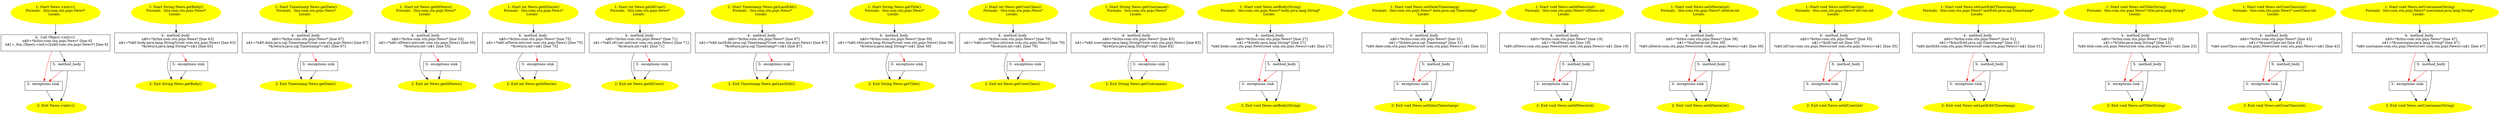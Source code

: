 /* @generated */
digraph cfg {
"com.stn.pojo.News.<init>().0283f598518ac07ececd1b25e501e0f2_1" [label="1: Start News.<init>()\nFormals:  this:com.stn.pojo.News*\nLocals:  \n  " color=yellow style=filled]
	

	 "com.stn.pojo.News.<init>().0283f598518ac07ececd1b25e501e0f2_1" -> "com.stn.pojo.News.<init>().0283f598518ac07ececd1b25e501e0f2_4" ;
"com.stn.pojo.News.<init>().0283f598518ac07ececd1b25e501e0f2_2" [label="2: Exit News.<init>() \n  " color=yellow style=filled]
	

"com.stn.pojo.News.<init>().0283f598518ac07ececd1b25e501e0f2_3" [label="3:  exceptions sink \n  " shape="box"]
	

	 "com.stn.pojo.News.<init>().0283f598518ac07ececd1b25e501e0f2_3" -> "com.stn.pojo.News.<init>().0283f598518ac07ececd1b25e501e0f2_2" ;
"com.stn.pojo.News.<init>().0283f598518ac07ececd1b25e501e0f2_4" [label="4:  Call Object.<init>() \n   n$0=*&this:com.stn.pojo.News* [line 6]\n  n$1=_fun_Object.<init>()(n$0:com.stn.pojo.News*) [line 6]\n " shape="box"]
	

	 "com.stn.pojo.News.<init>().0283f598518ac07ececd1b25e501e0f2_4" -> "com.stn.pojo.News.<init>().0283f598518ac07ececd1b25e501e0f2_5" ;
	 "com.stn.pojo.News.<init>().0283f598518ac07ececd1b25e501e0f2_4" -> "com.stn.pojo.News.<init>().0283f598518ac07ececd1b25e501e0f2_3" [color="red" ];
"com.stn.pojo.News.<init>().0283f598518ac07ececd1b25e501e0f2_5" [label="5:  method_body \n  " shape="box"]
	

	 "com.stn.pojo.News.<init>().0283f598518ac07ececd1b25e501e0f2_5" -> "com.stn.pojo.News.<init>().0283f598518ac07ececd1b25e501e0f2_2" ;
	 "com.stn.pojo.News.<init>().0283f598518ac07ececd1b25e501e0f2_5" -> "com.stn.pojo.News.<init>().0283f598518ac07ececd1b25e501e0f2_3" [color="red" ];
"com.stn.pojo.News.getBody():java.lang.String.b3bf0da4cf1887b06c908d047b86f5b9_1" [label="1: Start String News.getBody()\nFormals:  this:com.stn.pojo.News*\nLocals:  \n  " color=yellow style=filled]
	

	 "com.stn.pojo.News.getBody():java.lang.String.b3bf0da4cf1887b06c908d047b86f5b9_1" -> "com.stn.pojo.News.getBody():java.lang.String.b3bf0da4cf1887b06c908d047b86f5b9_4" ;
"com.stn.pojo.News.getBody():java.lang.String.b3bf0da4cf1887b06c908d047b86f5b9_2" [label="2: Exit String News.getBody() \n  " color=yellow style=filled]
	

"com.stn.pojo.News.getBody():java.lang.String.b3bf0da4cf1887b06c908d047b86f5b9_3" [label="3:  exceptions sink \n  " shape="box"]
	

	 "com.stn.pojo.News.getBody():java.lang.String.b3bf0da4cf1887b06c908d047b86f5b9_3" -> "com.stn.pojo.News.getBody():java.lang.String.b3bf0da4cf1887b06c908d047b86f5b9_2" ;
"com.stn.pojo.News.getBody():java.lang.String.b3bf0da4cf1887b06c908d047b86f5b9_4" [label="4:  method_body \n   n$0=*&this:com.stn.pojo.News* [line 63]\n  n$1=*n$0.body:java.lang.String*(root com.stn.pojo.News) [line 63]\n  *&return:java.lang.String*=n$1 [line 63]\n " shape="box"]
	

	 "com.stn.pojo.News.getBody():java.lang.String.b3bf0da4cf1887b06c908d047b86f5b9_4" -> "com.stn.pojo.News.getBody():java.lang.String.b3bf0da4cf1887b06c908d047b86f5b9_2" ;
	 "com.stn.pojo.News.getBody():java.lang.String.b3bf0da4cf1887b06c908d047b86f5b9_4" -> "com.stn.pojo.News.getBody():java.lang.String.b3bf0da4cf1887b06c908d047b86f5b9_3" [color="red" ];
"com.stn.pojo.News.getDate():java.sql.Timestamp.2300bc3cc0c023e964d44ae988b83ff5_1" [label="1: Start Timestamp News.getDate()\nFormals:  this:com.stn.pojo.News*\nLocals:  \n  " color=yellow style=filled]
	

	 "com.stn.pojo.News.getDate():java.sql.Timestamp.2300bc3cc0c023e964d44ae988b83ff5_1" -> "com.stn.pojo.News.getDate():java.sql.Timestamp.2300bc3cc0c023e964d44ae988b83ff5_4" ;
"com.stn.pojo.News.getDate():java.sql.Timestamp.2300bc3cc0c023e964d44ae988b83ff5_2" [label="2: Exit Timestamp News.getDate() \n  " color=yellow style=filled]
	

"com.stn.pojo.News.getDate():java.sql.Timestamp.2300bc3cc0c023e964d44ae988b83ff5_3" [label="3:  exceptions sink \n  " shape="box"]
	

	 "com.stn.pojo.News.getDate():java.sql.Timestamp.2300bc3cc0c023e964d44ae988b83ff5_3" -> "com.stn.pojo.News.getDate():java.sql.Timestamp.2300bc3cc0c023e964d44ae988b83ff5_2" ;
"com.stn.pojo.News.getDate():java.sql.Timestamp.2300bc3cc0c023e964d44ae988b83ff5_4" [label="4:  method_body \n   n$0=*&this:com.stn.pojo.News* [line 67]\n  n$1=*n$0.date:java.sql.Timestamp*(root com.stn.pojo.News) [line 67]\n  *&return:java.sql.Timestamp*=n$1 [line 67]\n " shape="box"]
	

	 "com.stn.pojo.News.getDate():java.sql.Timestamp.2300bc3cc0c023e964d44ae988b83ff5_4" -> "com.stn.pojo.News.getDate():java.sql.Timestamp.2300bc3cc0c023e964d44ae988b83ff5_2" ;
	 "com.stn.pojo.News.getDate():java.sql.Timestamp.2300bc3cc0c023e964d44ae988b83ff5_4" -> "com.stn.pojo.News.getDate():java.sql.Timestamp.2300bc3cc0c023e964d44ae988b83ff5_3" [color="red" ];
"com.stn.pojo.News.getIdNews():int.cd7912b8a8a95a92cda888b368645c70_1" [label="1: Start int News.getIdNews()\nFormals:  this:com.stn.pojo.News*\nLocals:  \n  " color=yellow style=filled]
	

	 "com.stn.pojo.News.getIdNews():int.cd7912b8a8a95a92cda888b368645c70_1" -> "com.stn.pojo.News.getIdNews():int.cd7912b8a8a95a92cda888b368645c70_4" ;
"com.stn.pojo.News.getIdNews():int.cd7912b8a8a95a92cda888b368645c70_2" [label="2: Exit int News.getIdNews() \n  " color=yellow style=filled]
	

"com.stn.pojo.News.getIdNews():int.cd7912b8a8a95a92cda888b368645c70_3" [label="3:  exceptions sink \n  " shape="box"]
	

	 "com.stn.pojo.News.getIdNews():int.cd7912b8a8a95a92cda888b368645c70_3" -> "com.stn.pojo.News.getIdNews():int.cd7912b8a8a95a92cda888b368645c70_2" ;
"com.stn.pojo.News.getIdNews():int.cd7912b8a8a95a92cda888b368645c70_4" [label="4:  method_body \n   n$0=*&this:com.stn.pojo.News* [line 55]\n  n$1=*n$0.idNews:int(root com.stn.pojo.News) [line 55]\n  *&return:int=n$1 [line 55]\n " shape="box"]
	

	 "com.stn.pojo.News.getIdNews():int.cd7912b8a8a95a92cda888b368645c70_4" -> "com.stn.pojo.News.getIdNews():int.cd7912b8a8a95a92cda888b368645c70_2" ;
	 "com.stn.pojo.News.getIdNews():int.cd7912b8a8a95a92cda888b368645c70_4" -> "com.stn.pojo.News.getIdNews():int.cd7912b8a8a95a92cda888b368645c70_3" [color="red" ];
"com.stn.pojo.News.getIdSerie():int.408753867c644201558405695d302bcc_1" [label="1: Start int News.getIdSerie()\nFormals:  this:com.stn.pojo.News*\nLocals:  \n  " color=yellow style=filled]
	

	 "com.stn.pojo.News.getIdSerie():int.408753867c644201558405695d302bcc_1" -> "com.stn.pojo.News.getIdSerie():int.408753867c644201558405695d302bcc_4" ;
"com.stn.pojo.News.getIdSerie():int.408753867c644201558405695d302bcc_2" [label="2: Exit int News.getIdSerie() \n  " color=yellow style=filled]
	

"com.stn.pojo.News.getIdSerie():int.408753867c644201558405695d302bcc_3" [label="3:  exceptions sink \n  " shape="box"]
	

	 "com.stn.pojo.News.getIdSerie():int.408753867c644201558405695d302bcc_3" -> "com.stn.pojo.News.getIdSerie():int.408753867c644201558405695d302bcc_2" ;
"com.stn.pojo.News.getIdSerie():int.408753867c644201558405695d302bcc_4" [label="4:  method_body \n   n$0=*&this:com.stn.pojo.News* [line 75]\n  n$1=*n$0.idSerie:int(root com.stn.pojo.News) [line 75]\n  *&return:int=n$1 [line 75]\n " shape="box"]
	

	 "com.stn.pojo.News.getIdSerie():int.408753867c644201558405695d302bcc_4" -> "com.stn.pojo.News.getIdSerie():int.408753867c644201558405695d302bcc_2" ;
	 "com.stn.pojo.News.getIdSerie():int.408753867c644201558405695d302bcc_4" -> "com.stn.pojo.News.getIdSerie():int.408753867c644201558405695d302bcc_3" [color="red" ];
"com.stn.pojo.News.getIdUser():int.3f841a2a69264804f3ed793acc792324_1" [label="1: Start int News.getIdUser()\nFormals:  this:com.stn.pojo.News*\nLocals:  \n  " color=yellow style=filled]
	

	 "com.stn.pojo.News.getIdUser():int.3f841a2a69264804f3ed793acc792324_1" -> "com.stn.pojo.News.getIdUser():int.3f841a2a69264804f3ed793acc792324_4" ;
"com.stn.pojo.News.getIdUser():int.3f841a2a69264804f3ed793acc792324_2" [label="2: Exit int News.getIdUser() \n  " color=yellow style=filled]
	

"com.stn.pojo.News.getIdUser():int.3f841a2a69264804f3ed793acc792324_3" [label="3:  exceptions sink \n  " shape="box"]
	

	 "com.stn.pojo.News.getIdUser():int.3f841a2a69264804f3ed793acc792324_3" -> "com.stn.pojo.News.getIdUser():int.3f841a2a69264804f3ed793acc792324_2" ;
"com.stn.pojo.News.getIdUser():int.3f841a2a69264804f3ed793acc792324_4" [label="4:  method_body \n   n$0=*&this:com.stn.pojo.News* [line 71]\n  n$1=*n$0.idUser:int(root com.stn.pojo.News) [line 71]\n  *&return:int=n$1 [line 71]\n " shape="box"]
	

	 "com.stn.pojo.News.getIdUser():int.3f841a2a69264804f3ed793acc792324_4" -> "com.stn.pojo.News.getIdUser():int.3f841a2a69264804f3ed793acc792324_2" ;
	 "com.stn.pojo.News.getIdUser():int.3f841a2a69264804f3ed793acc792324_4" -> "com.stn.pojo.News.getIdUser():int.3f841a2a69264804f3ed793acc792324_3" [color="red" ];
"com.stn.pojo.News.getLastEdit():java.sql.Timestamp.9e93b9ec5a9cf0b7f334728c2b62722e_1" [label="1: Start Timestamp News.getLastEdit()\nFormals:  this:com.stn.pojo.News*\nLocals:  \n  " color=yellow style=filled]
	

	 "com.stn.pojo.News.getLastEdit():java.sql.Timestamp.9e93b9ec5a9cf0b7f334728c2b62722e_1" -> "com.stn.pojo.News.getLastEdit():java.sql.Timestamp.9e93b9ec5a9cf0b7f334728c2b62722e_4" ;
"com.stn.pojo.News.getLastEdit():java.sql.Timestamp.9e93b9ec5a9cf0b7f334728c2b62722e_2" [label="2: Exit Timestamp News.getLastEdit() \n  " color=yellow style=filled]
	

"com.stn.pojo.News.getLastEdit():java.sql.Timestamp.9e93b9ec5a9cf0b7f334728c2b62722e_3" [label="3:  exceptions sink \n  " shape="box"]
	

	 "com.stn.pojo.News.getLastEdit():java.sql.Timestamp.9e93b9ec5a9cf0b7f334728c2b62722e_3" -> "com.stn.pojo.News.getLastEdit():java.sql.Timestamp.9e93b9ec5a9cf0b7f334728c2b62722e_2" ;
"com.stn.pojo.News.getLastEdit():java.sql.Timestamp.9e93b9ec5a9cf0b7f334728c2b62722e_4" [label="4:  method_body \n   n$0=*&this:com.stn.pojo.News* [line 87]\n  n$1=*n$0.lastEdit:java.sql.Timestamp*(root com.stn.pojo.News) [line 87]\n  *&return:java.sql.Timestamp*=n$1 [line 87]\n " shape="box"]
	

	 "com.stn.pojo.News.getLastEdit():java.sql.Timestamp.9e93b9ec5a9cf0b7f334728c2b62722e_4" -> "com.stn.pojo.News.getLastEdit():java.sql.Timestamp.9e93b9ec5a9cf0b7f334728c2b62722e_2" ;
	 "com.stn.pojo.News.getLastEdit():java.sql.Timestamp.9e93b9ec5a9cf0b7f334728c2b62722e_4" -> "com.stn.pojo.News.getLastEdit():java.sql.Timestamp.9e93b9ec5a9cf0b7f334728c2b62722e_3" [color="red" ];
"com.stn.pojo.News.getTitle():java.lang.String.f22e582206d0fa076013688c36c7a960_1" [label="1: Start String News.getTitle()\nFormals:  this:com.stn.pojo.News*\nLocals:  \n  " color=yellow style=filled]
	

	 "com.stn.pojo.News.getTitle():java.lang.String.f22e582206d0fa076013688c36c7a960_1" -> "com.stn.pojo.News.getTitle():java.lang.String.f22e582206d0fa076013688c36c7a960_4" ;
"com.stn.pojo.News.getTitle():java.lang.String.f22e582206d0fa076013688c36c7a960_2" [label="2: Exit String News.getTitle() \n  " color=yellow style=filled]
	

"com.stn.pojo.News.getTitle():java.lang.String.f22e582206d0fa076013688c36c7a960_3" [label="3:  exceptions sink \n  " shape="box"]
	

	 "com.stn.pojo.News.getTitle():java.lang.String.f22e582206d0fa076013688c36c7a960_3" -> "com.stn.pojo.News.getTitle():java.lang.String.f22e582206d0fa076013688c36c7a960_2" ;
"com.stn.pojo.News.getTitle():java.lang.String.f22e582206d0fa076013688c36c7a960_4" [label="4:  method_body \n   n$0=*&this:com.stn.pojo.News* [line 59]\n  n$1=*n$0.title:java.lang.String*(root com.stn.pojo.News) [line 59]\n  *&return:java.lang.String*=n$1 [line 59]\n " shape="box"]
	

	 "com.stn.pojo.News.getTitle():java.lang.String.f22e582206d0fa076013688c36c7a960_4" -> "com.stn.pojo.News.getTitle():java.lang.String.f22e582206d0fa076013688c36c7a960_2" ;
	 "com.stn.pojo.News.getTitle():java.lang.String.f22e582206d0fa076013688c36c7a960_4" -> "com.stn.pojo.News.getTitle():java.lang.String.f22e582206d0fa076013688c36c7a960_3" [color="red" ];
"com.stn.pojo.News.getUserClass():int.40e069c770f4f9a443300cb57243a987_1" [label="1: Start int News.getUserClass()\nFormals:  this:com.stn.pojo.News*\nLocals:  \n  " color=yellow style=filled]
	

	 "com.stn.pojo.News.getUserClass():int.40e069c770f4f9a443300cb57243a987_1" -> "com.stn.pojo.News.getUserClass():int.40e069c770f4f9a443300cb57243a987_4" ;
"com.stn.pojo.News.getUserClass():int.40e069c770f4f9a443300cb57243a987_2" [label="2: Exit int News.getUserClass() \n  " color=yellow style=filled]
	

"com.stn.pojo.News.getUserClass():int.40e069c770f4f9a443300cb57243a987_3" [label="3:  exceptions sink \n  " shape="box"]
	

	 "com.stn.pojo.News.getUserClass():int.40e069c770f4f9a443300cb57243a987_3" -> "com.stn.pojo.News.getUserClass():int.40e069c770f4f9a443300cb57243a987_2" ;
"com.stn.pojo.News.getUserClass():int.40e069c770f4f9a443300cb57243a987_4" [label="4:  method_body \n   n$0=*&this:com.stn.pojo.News* [line 79]\n  n$1=*n$0.userClass:int(root com.stn.pojo.News) [line 79]\n  *&return:int=n$1 [line 79]\n " shape="box"]
	

	 "com.stn.pojo.News.getUserClass():int.40e069c770f4f9a443300cb57243a987_4" -> "com.stn.pojo.News.getUserClass():int.40e069c770f4f9a443300cb57243a987_2" ;
	 "com.stn.pojo.News.getUserClass():int.40e069c770f4f9a443300cb57243a987_4" -> "com.stn.pojo.News.getUserClass():int.40e069c770f4f9a443300cb57243a987_3" [color="red" ];
"com.stn.pojo.News.getUsername():java.lang.String.0438c6dac5d5e2dd8feabe59bbd07f4b_1" [label="1: Start String News.getUsername()\nFormals:  this:com.stn.pojo.News*\nLocals:  \n  " color=yellow style=filled]
	

	 "com.stn.pojo.News.getUsername():java.lang.String.0438c6dac5d5e2dd8feabe59bbd07f4b_1" -> "com.stn.pojo.News.getUsername():java.lang.String.0438c6dac5d5e2dd8feabe59bbd07f4b_4" ;
"com.stn.pojo.News.getUsername():java.lang.String.0438c6dac5d5e2dd8feabe59bbd07f4b_2" [label="2: Exit String News.getUsername() \n  " color=yellow style=filled]
	

"com.stn.pojo.News.getUsername():java.lang.String.0438c6dac5d5e2dd8feabe59bbd07f4b_3" [label="3:  exceptions sink \n  " shape="box"]
	

	 "com.stn.pojo.News.getUsername():java.lang.String.0438c6dac5d5e2dd8feabe59bbd07f4b_3" -> "com.stn.pojo.News.getUsername():java.lang.String.0438c6dac5d5e2dd8feabe59bbd07f4b_2" ;
"com.stn.pojo.News.getUsername():java.lang.String.0438c6dac5d5e2dd8feabe59bbd07f4b_4" [label="4:  method_body \n   n$0=*&this:com.stn.pojo.News* [line 83]\n  n$1=*n$0.username:java.lang.String*(root com.stn.pojo.News) [line 83]\n  *&return:java.lang.String*=n$1 [line 83]\n " shape="box"]
	

	 "com.stn.pojo.News.getUsername():java.lang.String.0438c6dac5d5e2dd8feabe59bbd07f4b_4" -> "com.stn.pojo.News.getUsername():java.lang.String.0438c6dac5d5e2dd8feabe59bbd07f4b_2" ;
	 "com.stn.pojo.News.getUsername():java.lang.String.0438c6dac5d5e2dd8feabe59bbd07f4b_4" -> "com.stn.pojo.News.getUsername():java.lang.String.0438c6dac5d5e2dd8feabe59bbd07f4b_3" [color="red" ];
"com.stn.pojo.News.setBody(java.lang.String):void.17789055a4190d83d509c828ade6e969_1" [label="1: Start void News.setBody(String)\nFormals:  this:com.stn.pojo.News* body:java.lang.String*\nLocals:  \n  " color=yellow style=filled]
	

	 "com.stn.pojo.News.setBody(java.lang.String):void.17789055a4190d83d509c828ade6e969_1" -> "com.stn.pojo.News.setBody(java.lang.String):void.17789055a4190d83d509c828ade6e969_4" ;
"com.stn.pojo.News.setBody(java.lang.String):void.17789055a4190d83d509c828ade6e969_2" [label="2: Exit void News.setBody(String) \n  " color=yellow style=filled]
	

"com.stn.pojo.News.setBody(java.lang.String):void.17789055a4190d83d509c828ade6e969_3" [label="3:  exceptions sink \n  " shape="box"]
	

	 "com.stn.pojo.News.setBody(java.lang.String):void.17789055a4190d83d509c828ade6e969_3" -> "com.stn.pojo.News.setBody(java.lang.String):void.17789055a4190d83d509c828ade6e969_2" ;
"com.stn.pojo.News.setBody(java.lang.String):void.17789055a4190d83d509c828ade6e969_4" [label="4:  method_body \n   n$0=*&this:com.stn.pojo.News* [line 27]\n  n$1=*&body:java.lang.String* [line 27]\n  *n$0.body:com.stn.pojo.News(root com.stn.pojo.News)=n$1 [line 27]\n " shape="box"]
	

	 "com.stn.pojo.News.setBody(java.lang.String):void.17789055a4190d83d509c828ade6e969_4" -> "com.stn.pojo.News.setBody(java.lang.String):void.17789055a4190d83d509c828ade6e969_5" ;
	 "com.stn.pojo.News.setBody(java.lang.String):void.17789055a4190d83d509c828ade6e969_4" -> "com.stn.pojo.News.setBody(java.lang.String):void.17789055a4190d83d509c828ade6e969_3" [color="red" ];
"com.stn.pojo.News.setBody(java.lang.String):void.17789055a4190d83d509c828ade6e969_5" [label="5:  method_body \n  " shape="box"]
	

	 "com.stn.pojo.News.setBody(java.lang.String):void.17789055a4190d83d509c828ade6e969_5" -> "com.stn.pojo.News.setBody(java.lang.String):void.17789055a4190d83d509c828ade6e969_2" ;
	 "com.stn.pojo.News.setBody(java.lang.String):void.17789055a4190d83d509c828ade6e969_5" -> "com.stn.pojo.News.setBody(java.lang.String):void.17789055a4190d83d509c828ade6e969_3" [color="red" ];
"com.stn.pojo.News.setDate(java.sql.Timestamp):void.8daad153923e64ec9627c7dead3988a1_1" [label="1: Start void News.setDate(Timestamp)\nFormals:  this:com.stn.pojo.News* date:java.sql.Timestamp*\nLocals:  \n  " color=yellow style=filled]
	

	 "com.stn.pojo.News.setDate(java.sql.Timestamp):void.8daad153923e64ec9627c7dead3988a1_1" -> "com.stn.pojo.News.setDate(java.sql.Timestamp):void.8daad153923e64ec9627c7dead3988a1_4" ;
"com.stn.pojo.News.setDate(java.sql.Timestamp):void.8daad153923e64ec9627c7dead3988a1_2" [label="2: Exit void News.setDate(Timestamp) \n  " color=yellow style=filled]
	

"com.stn.pojo.News.setDate(java.sql.Timestamp):void.8daad153923e64ec9627c7dead3988a1_3" [label="3:  exceptions sink \n  " shape="box"]
	

	 "com.stn.pojo.News.setDate(java.sql.Timestamp):void.8daad153923e64ec9627c7dead3988a1_3" -> "com.stn.pojo.News.setDate(java.sql.Timestamp):void.8daad153923e64ec9627c7dead3988a1_2" ;
"com.stn.pojo.News.setDate(java.sql.Timestamp):void.8daad153923e64ec9627c7dead3988a1_4" [label="4:  method_body \n   n$0=*&this:com.stn.pojo.News* [line 31]\n  n$1=*&date:java.sql.Timestamp* [line 31]\n  *n$0.date:com.stn.pojo.News(root com.stn.pojo.News)=n$1 [line 31]\n " shape="box"]
	

	 "com.stn.pojo.News.setDate(java.sql.Timestamp):void.8daad153923e64ec9627c7dead3988a1_4" -> "com.stn.pojo.News.setDate(java.sql.Timestamp):void.8daad153923e64ec9627c7dead3988a1_5" ;
	 "com.stn.pojo.News.setDate(java.sql.Timestamp):void.8daad153923e64ec9627c7dead3988a1_4" -> "com.stn.pojo.News.setDate(java.sql.Timestamp):void.8daad153923e64ec9627c7dead3988a1_3" [color="red" ];
"com.stn.pojo.News.setDate(java.sql.Timestamp):void.8daad153923e64ec9627c7dead3988a1_5" [label="5:  method_body \n  " shape="box"]
	

	 "com.stn.pojo.News.setDate(java.sql.Timestamp):void.8daad153923e64ec9627c7dead3988a1_5" -> "com.stn.pojo.News.setDate(java.sql.Timestamp):void.8daad153923e64ec9627c7dead3988a1_2" ;
	 "com.stn.pojo.News.setDate(java.sql.Timestamp):void.8daad153923e64ec9627c7dead3988a1_5" -> "com.stn.pojo.News.setDate(java.sql.Timestamp):void.8daad153923e64ec9627c7dead3988a1_3" [color="red" ];
"com.stn.pojo.News.setIdNews(int):void.0b0ba99f3f26a45b45fc4b443a5c1419_1" [label="1: Start void News.setIdNews(int)\nFormals:  this:com.stn.pojo.News* idNews:int\nLocals:  \n  " color=yellow style=filled]
	

	 "com.stn.pojo.News.setIdNews(int):void.0b0ba99f3f26a45b45fc4b443a5c1419_1" -> "com.stn.pojo.News.setIdNews(int):void.0b0ba99f3f26a45b45fc4b443a5c1419_4" ;
"com.stn.pojo.News.setIdNews(int):void.0b0ba99f3f26a45b45fc4b443a5c1419_2" [label="2: Exit void News.setIdNews(int) \n  " color=yellow style=filled]
	

"com.stn.pojo.News.setIdNews(int):void.0b0ba99f3f26a45b45fc4b443a5c1419_3" [label="3:  exceptions sink \n  " shape="box"]
	

	 "com.stn.pojo.News.setIdNews(int):void.0b0ba99f3f26a45b45fc4b443a5c1419_3" -> "com.stn.pojo.News.setIdNews(int):void.0b0ba99f3f26a45b45fc4b443a5c1419_2" ;
"com.stn.pojo.News.setIdNews(int):void.0b0ba99f3f26a45b45fc4b443a5c1419_4" [label="4:  method_body \n   n$0=*&this:com.stn.pojo.News* [line 19]\n  n$1=*&idNews:int [line 19]\n  *n$0.idNews:com.stn.pojo.News(root com.stn.pojo.News)=n$1 [line 19]\n " shape="box"]
	

	 "com.stn.pojo.News.setIdNews(int):void.0b0ba99f3f26a45b45fc4b443a5c1419_4" -> "com.stn.pojo.News.setIdNews(int):void.0b0ba99f3f26a45b45fc4b443a5c1419_5" ;
	 "com.stn.pojo.News.setIdNews(int):void.0b0ba99f3f26a45b45fc4b443a5c1419_4" -> "com.stn.pojo.News.setIdNews(int):void.0b0ba99f3f26a45b45fc4b443a5c1419_3" [color="red" ];
"com.stn.pojo.News.setIdNews(int):void.0b0ba99f3f26a45b45fc4b443a5c1419_5" [label="5:  method_body \n  " shape="box"]
	

	 "com.stn.pojo.News.setIdNews(int):void.0b0ba99f3f26a45b45fc4b443a5c1419_5" -> "com.stn.pojo.News.setIdNews(int):void.0b0ba99f3f26a45b45fc4b443a5c1419_2" ;
	 "com.stn.pojo.News.setIdNews(int):void.0b0ba99f3f26a45b45fc4b443a5c1419_5" -> "com.stn.pojo.News.setIdNews(int):void.0b0ba99f3f26a45b45fc4b443a5c1419_3" [color="red" ];
"com.stn.pojo.News.setIdSerie(int):void.11337769be961811314eefb7724b0ed0_1" [label="1: Start void News.setIdSerie(int)\nFormals:  this:com.stn.pojo.News* idSerie:int\nLocals:  \n  " color=yellow style=filled]
	

	 "com.stn.pojo.News.setIdSerie(int):void.11337769be961811314eefb7724b0ed0_1" -> "com.stn.pojo.News.setIdSerie(int):void.11337769be961811314eefb7724b0ed0_4" ;
"com.stn.pojo.News.setIdSerie(int):void.11337769be961811314eefb7724b0ed0_2" [label="2: Exit void News.setIdSerie(int) \n  " color=yellow style=filled]
	

"com.stn.pojo.News.setIdSerie(int):void.11337769be961811314eefb7724b0ed0_3" [label="3:  exceptions sink \n  " shape="box"]
	

	 "com.stn.pojo.News.setIdSerie(int):void.11337769be961811314eefb7724b0ed0_3" -> "com.stn.pojo.News.setIdSerie(int):void.11337769be961811314eefb7724b0ed0_2" ;
"com.stn.pojo.News.setIdSerie(int):void.11337769be961811314eefb7724b0ed0_4" [label="4:  method_body \n   n$0=*&this:com.stn.pojo.News* [line 39]\n  n$1=*&idSerie:int [line 39]\n  *n$0.idSerie:com.stn.pojo.News(root com.stn.pojo.News)=n$1 [line 39]\n " shape="box"]
	

	 "com.stn.pojo.News.setIdSerie(int):void.11337769be961811314eefb7724b0ed0_4" -> "com.stn.pojo.News.setIdSerie(int):void.11337769be961811314eefb7724b0ed0_5" ;
	 "com.stn.pojo.News.setIdSerie(int):void.11337769be961811314eefb7724b0ed0_4" -> "com.stn.pojo.News.setIdSerie(int):void.11337769be961811314eefb7724b0ed0_3" [color="red" ];
"com.stn.pojo.News.setIdSerie(int):void.11337769be961811314eefb7724b0ed0_5" [label="5:  method_body \n  " shape="box"]
	

	 "com.stn.pojo.News.setIdSerie(int):void.11337769be961811314eefb7724b0ed0_5" -> "com.stn.pojo.News.setIdSerie(int):void.11337769be961811314eefb7724b0ed0_2" ;
	 "com.stn.pojo.News.setIdSerie(int):void.11337769be961811314eefb7724b0ed0_5" -> "com.stn.pojo.News.setIdSerie(int):void.11337769be961811314eefb7724b0ed0_3" [color="red" ];
"com.stn.pojo.News.setIdUser(int):void.698420ffcf03e734c0d1ea680763ab2d_1" [label="1: Start void News.setIdUser(int)\nFormals:  this:com.stn.pojo.News* idUser:int\nLocals:  \n  " color=yellow style=filled]
	

	 "com.stn.pojo.News.setIdUser(int):void.698420ffcf03e734c0d1ea680763ab2d_1" -> "com.stn.pojo.News.setIdUser(int):void.698420ffcf03e734c0d1ea680763ab2d_4" ;
"com.stn.pojo.News.setIdUser(int):void.698420ffcf03e734c0d1ea680763ab2d_2" [label="2: Exit void News.setIdUser(int) \n  " color=yellow style=filled]
	

"com.stn.pojo.News.setIdUser(int):void.698420ffcf03e734c0d1ea680763ab2d_3" [label="3:  exceptions sink \n  " shape="box"]
	

	 "com.stn.pojo.News.setIdUser(int):void.698420ffcf03e734c0d1ea680763ab2d_3" -> "com.stn.pojo.News.setIdUser(int):void.698420ffcf03e734c0d1ea680763ab2d_2" ;
"com.stn.pojo.News.setIdUser(int):void.698420ffcf03e734c0d1ea680763ab2d_4" [label="4:  method_body \n   n$0=*&this:com.stn.pojo.News* [line 35]\n  n$1=*&idUser:int [line 35]\n  *n$0.idUser:com.stn.pojo.News(root com.stn.pojo.News)=n$1 [line 35]\n " shape="box"]
	

	 "com.stn.pojo.News.setIdUser(int):void.698420ffcf03e734c0d1ea680763ab2d_4" -> "com.stn.pojo.News.setIdUser(int):void.698420ffcf03e734c0d1ea680763ab2d_5" ;
	 "com.stn.pojo.News.setIdUser(int):void.698420ffcf03e734c0d1ea680763ab2d_4" -> "com.stn.pojo.News.setIdUser(int):void.698420ffcf03e734c0d1ea680763ab2d_3" [color="red" ];
"com.stn.pojo.News.setIdUser(int):void.698420ffcf03e734c0d1ea680763ab2d_5" [label="5:  method_body \n  " shape="box"]
	

	 "com.stn.pojo.News.setIdUser(int):void.698420ffcf03e734c0d1ea680763ab2d_5" -> "com.stn.pojo.News.setIdUser(int):void.698420ffcf03e734c0d1ea680763ab2d_2" ;
	 "com.stn.pojo.News.setIdUser(int):void.698420ffcf03e734c0d1ea680763ab2d_5" -> "com.stn.pojo.News.setIdUser(int):void.698420ffcf03e734c0d1ea680763ab2d_3" [color="red" ];
"com.stn.pojo.News.setLastEdit(java.sql.Timestamp):void.598e4d2fc0e4639488e83a6c11dd5fa4_1" [label="1: Start void News.setLastEdit(Timestamp)\nFormals:  this:com.stn.pojo.News* lastEdit:java.sql.Timestamp*\nLocals:  \n  " color=yellow style=filled]
	

	 "com.stn.pojo.News.setLastEdit(java.sql.Timestamp):void.598e4d2fc0e4639488e83a6c11dd5fa4_1" -> "com.stn.pojo.News.setLastEdit(java.sql.Timestamp):void.598e4d2fc0e4639488e83a6c11dd5fa4_4" ;
"com.stn.pojo.News.setLastEdit(java.sql.Timestamp):void.598e4d2fc0e4639488e83a6c11dd5fa4_2" [label="2: Exit void News.setLastEdit(Timestamp) \n  " color=yellow style=filled]
	

"com.stn.pojo.News.setLastEdit(java.sql.Timestamp):void.598e4d2fc0e4639488e83a6c11dd5fa4_3" [label="3:  exceptions sink \n  " shape="box"]
	

	 "com.stn.pojo.News.setLastEdit(java.sql.Timestamp):void.598e4d2fc0e4639488e83a6c11dd5fa4_3" -> "com.stn.pojo.News.setLastEdit(java.sql.Timestamp):void.598e4d2fc0e4639488e83a6c11dd5fa4_2" ;
"com.stn.pojo.News.setLastEdit(java.sql.Timestamp):void.598e4d2fc0e4639488e83a6c11dd5fa4_4" [label="4:  method_body \n   n$0=*&this:com.stn.pojo.News* [line 51]\n  n$1=*&lastEdit:java.sql.Timestamp* [line 51]\n  *n$0.lastEdit:com.stn.pojo.News(root com.stn.pojo.News)=n$1 [line 51]\n " shape="box"]
	

	 "com.stn.pojo.News.setLastEdit(java.sql.Timestamp):void.598e4d2fc0e4639488e83a6c11dd5fa4_4" -> "com.stn.pojo.News.setLastEdit(java.sql.Timestamp):void.598e4d2fc0e4639488e83a6c11dd5fa4_5" ;
	 "com.stn.pojo.News.setLastEdit(java.sql.Timestamp):void.598e4d2fc0e4639488e83a6c11dd5fa4_4" -> "com.stn.pojo.News.setLastEdit(java.sql.Timestamp):void.598e4d2fc0e4639488e83a6c11dd5fa4_3" [color="red" ];
"com.stn.pojo.News.setLastEdit(java.sql.Timestamp):void.598e4d2fc0e4639488e83a6c11dd5fa4_5" [label="5:  method_body \n  " shape="box"]
	

	 "com.stn.pojo.News.setLastEdit(java.sql.Timestamp):void.598e4d2fc0e4639488e83a6c11dd5fa4_5" -> "com.stn.pojo.News.setLastEdit(java.sql.Timestamp):void.598e4d2fc0e4639488e83a6c11dd5fa4_2" ;
	 "com.stn.pojo.News.setLastEdit(java.sql.Timestamp):void.598e4d2fc0e4639488e83a6c11dd5fa4_5" -> "com.stn.pojo.News.setLastEdit(java.sql.Timestamp):void.598e4d2fc0e4639488e83a6c11dd5fa4_3" [color="red" ];
"com.stn.pojo.News.setTitle(java.lang.String):void.07cf891edd08f7aa083916e87d8e3fb3_1" [label="1: Start void News.setTitle(String)\nFormals:  this:com.stn.pojo.News* title:java.lang.String*\nLocals:  \n  " color=yellow style=filled]
	

	 "com.stn.pojo.News.setTitle(java.lang.String):void.07cf891edd08f7aa083916e87d8e3fb3_1" -> "com.stn.pojo.News.setTitle(java.lang.String):void.07cf891edd08f7aa083916e87d8e3fb3_4" ;
"com.stn.pojo.News.setTitle(java.lang.String):void.07cf891edd08f7aa083916e87d8e3fb3_2" [label="2: Exit void News.setTitle(String) \n  " color=yellow style=filled]
	

"com.stn.pojo.News.setTitle(java.lang.String):void.07cf891edd08f7aa083916e87d8e3fb3_3" [label="3:  exceptions sink \n  " shape="box"]
	

	 "com.stn.pojo.News.setTitle(java.lang.String):void.07cf891edd08f7aa083916e87d8e3fb3_3" -> "com.stn.pojo.News.setTitle(java.lang.String):void.07cf891edd08f7aa083916e87d8e3fb3_2" ;
"com.stn.pojo.News.setTitle(java.lang.String):void.07cf891edd08f7aa083916e87d8e3fb3_4" [label="4:  method_body \n   n$0=*&this:com.stn.pojo.News* [line 23]\n  n$1=*&title:java.lang.String* [line 23]\n  *n$0.title:com.stn.pojo.News(root com.stn.pojo.News)=n$1 [line 23]\n " shape="box"]
	

	 "com.stn.pojo.News.setTitle(java.lang.String):void.07cf891edd08f7aa083916e87d8e3fb3_4" -> "com.stn.pojo.News.setTitle(java.lang.String):void.07cf891edd08f7aa083916e87d8e3fb3_5" ;
	 "com.stn.pojo.News.setTitle(java.lang.String):void.07cf891edd08f7aa083916e87d8e3fb3_4" -> "com.stn.pojo.News.setTitle(java.lang.String):void.07cf891edd08f7aa083916e87d8e3fb3_3" [color="red" ];
"com.stn.pojo.News.setTitle(java.lang.String):void.07cf891edd08f7aa083916e87d8e3fb3_5" [label="5:  method_body \n  " shape="box"]
	

	 "com.stn.pojo.News.setTitle(java.lang.String):void.07cf891edd08f7aa083916e87d8e3fb3_5" -> "com.stn.pojo.News.setTitle(java.lang.String):void.07cf891edd08f7aa083916e87d8e3fb3_2" ;
	 "com.stn.pojo.News.setTitle(java.lang.String):void.07cf891edd08f7aa083916e87d8e3fb3_5" -> "com.stn.pojo.News.setTitle(java.lang.String):void.07cf891edd08f7aa083916e87d8e3fb3_3" [color="red" ];
"com.stn.pojo.News.setUserClass(int):void.b827ac48bfef4a024d2a5474a6d67a61_1" [label="1: Start void News.setUserClass(int)\nFormals:  this:com.stn.pojo.News* userClass:int\nLocals:  \n  " color=yellow style=filled]
	

	 "com.stn.pojo.News.setUserClass(int):void.b827ac48bfef4a024d2a5474a6d67a61_1" -> "com.stn.pojo.News.setUserClass(int):void.b827ac48bfef4a024d2a5474a6d67a61_4" ;
"com.stn.pojo.News.setUserClass(int):void.b827ac48bfef4a024d2a5474a6d67a61_2" [label="2: Exit void News.setUserClass(int) \n  " color=yellow style=filled]
	

"com.stn.pojo.News.setUserClass(int):void.b827ac48bfef4a024d2a5474a6d67a61_3" [label="3:  exceptions sink \n  " shape="box"]
	

	 "com.stn.pojo.News.setUserClass(int):void.b827ac48bfef4a024d2a5474a6d67a61_3" -> "com.stn.pojo.News.setUserClass(int):void.b827ac48bfef4a024d2a5474a6d67a61_2" ;
"com.stn.pojo.News.setUserClass(int):void.b827ac48bfef4a024d2a5474a6d67a61_4" [label="4:  method_body \n   n$0=*&this:com.stn.pojo.News* [line 43]\n  n$1=*&userClass:int [line 43]\n  *n$0.userClass:com.stn.pojo.News(root com.stn.pojo.News)=n$1 [line 43]\n " shape="box"]
	

	 "com.stn.pojo.News.setUserClass(int):void.b827ac48bfef4a024d2a5474a6d67a61_4" -> "com.stn.pojo.News.setUserClass(int):void.b827ac48bfef4a024d2a5474a6d67a61_5" ;
	 "com.stn.pojo.News.setUserClass(int):void.b827ac48bfef4a024d2a5474a6d67a61_4" -> "com.stn.pojo.News.setUserClass(int):void.b827ac48bfef4a024d2a5474a6d67a61_3" [color="red" ];
"com.stn.pojo.News.setUserClass(int):void.b827ac48bfef4a024d2a5474a6d67a61_5" [label="5:  method_body \n  " shape="box"]
	

	 "com.stn.pojo.News.setUserClass(int):void.b827ac48bfef4a024d2a5474a6d67a61_5" -> "com.stn.pojo.News.setUserClass(int):void.b827ac48bfef4a024d2a5474a6d67a61_2" ;
	 "com.stn.pojo.News.setUserClass(int):void.b827ac48bfef4a024d2a5474a6d67a61_5" -> "com.stn.pojo.News.setUserClass(int):void.b827ac48bfef4a024d2a5474a6d67a61_3" [color="red" ];
"com.stn.pojo.News.setUsername(java.lang.String):void.fdcb434bad5418bdaae1c9912d50b1e1_1" [label="1: Start void News.setUsername(String)\nFormals:  this:com.stn.pojo.News* username:java.lang.String*\nLocals:  \n  " color=yellow style=filled]
	

	 "com.stn.pojo.News.setUsername(java.lang.String):void.fdcb434bad5418bdaae1c9912d50b1e1_1" -> "com.stn.pojo.News.setUsername(java.lang.String):void.fdcb434bad5418bdaae1c9912d50b1e1_4" ;
"com.stn.pojo.News.setUsername(java.lang.String):void.fdcb434bad5418bdaae1c9912d50b1e1_2" [label="2: Exit void News.setUsername(String) \n  " color=yellow style=filled]
	

"com.stn.pojo.News.setUsername(java.lang.String):void.fdcb434bad5418bdaae1c9912d50b1e1_3" [label="3:  exceptions sink \n  " shape="box"]
	

	 "com.stn.pojo.News.setUsername(java.lang.String):void.fdcb434bad5418bdaae1c9912d50b1e1_3" -> "com.stn.pojo.News.setUsername(java.lang.String):void.fdcb434bad5418bdaae1c9912d50b1e1_2" ;
"com.stn.pojo.News.setUsername(java.lang.String):void.fdcb434bad5418bdaae1c9912d50b1e1_4" [label="4:  method_body \n   n$0=*&this:com.stn.pojo.News* [line 47]\n  n$1=*&username:java.lang.String* [line 47]\n  *n$0.username:com.stn.pojo.News(root com.stn.pojo.News)=n$1 [line 47]\n " shape="box"]
	

	 "com.stn.pojo.News.setUsername(java.lang.String):void.fdcb434bad5418bdaae1c9912d50b1e1_4" -> "com.stn.pojo.News.setUsername(java.lang.String):void.fdcb434bad5418bdaae1c9912d50b1e1_5" ;
	 "com.stn.pojo.News.setUsername(java.lang.String):void.fdcb434bad5418bdaae1c9912d50b1e1_4" -> "com.stn.pojo.News.setUsername(java.lang.String):void.fdcb434bad5418bdaae1c9912d50b1e1_3" [color="red" ];
"com.stn.pojo.News.setUsername(java.lang.String):void.fdcb434bad5418bdaae1c9912d50b1e1_5" [label="5:  method_body \n  " shape="box"]
	

	 "com.stn.pojo.News.setUsername(java.lang.String):void.fdcb434bad5418bdaae1c9912d50b1e1_5" -> "com.stn.pojo.News.setUsername(java.lang.String):void.fdcb434bad5418bdaae1c9912d50b1e1_2" ;
	 "com.stn.pojo.News.setUsername(java.lang.String):void.fdcb434bad5418bdaae1c9912d50b1e1_5" -> "com.stn.pojo.News.setUsername(java.lang.String):void.fdcb434bad5418bdaae1c9912d50b1e1_3" [color="red" ];
}
